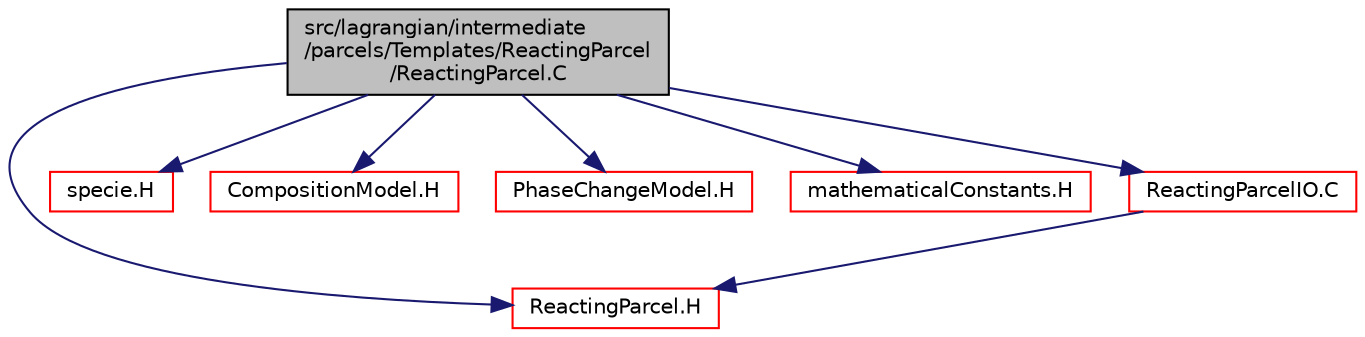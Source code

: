 digraph "src/lagrangian/intermediate/parcels/Templates/ReactingParcel/ReactingParcel.C"
{
  bgcolor="transparent";
  edge [fontname="Helvetica",fontsize="10",labelfontname="Helvetica",labelfontsize="10"];
  node [fontname="Helvetica",fontsize="10",shape=record];
  Node1 [label="src/lagrangian/intermediate\l/parcels/Templates/ReactingParcel\l/ReactingParcel.C",height=0.2,width=0.4,color="black", fillcolor="grey75", style="filled", fontcolor="black"];
  Node1 -> Node2 [color="midnightblue",fontsize="10",style="solid",fontname="Helvetica"];
  Node2 [label="ReactingParcel.H",height=0.2,width=0.4,color="red",URL="$a06564.html"];
  Node1 -> Node3 [color="midnightblue",fontsize="10",style="solid",fontname="Helvetica"];
  Node3 [label="specie.H",height=0.2,width=0.4,color="red",URL="$a10333.html"];
  Node1 -> Node4 [color="midnightblue",fontsize="10",style="solid",fontname="Helvetica"];
  Node4 [label="CompositionModel.H",height=0.2,width=0.4,color="red",URL="$a06794.html"];
  Node1 -> Node5 [color="midnightblue",fontsize="10",style="solid",fontname="Helvetica"];
  Node5 [label="PhaseChangeModel.H",height=0.2,width=0.4,color="red",URL="$a06817.html"];
  Node1 -> Node6 [color="midnightblue",fontsize="10",style="solid",fontname="Helvetica"];
  Node6 [label="mathematicalConstants.H",height=0.2,width=0.4,color="red",URL="$a08163.html"];
  Node1 -> Node7 [color="midnightblue",fontsize="10",style="solid",fontname="Helvetica"];
  Node7 [label="ReactingParcelIO.C",height=0.2,width=0.4,color="red",URL="$a06566.html"];
  Node7 -> Node2 [color="midnightblue",fontsize="10",style="solid",fontname="Helvetica"];
}
